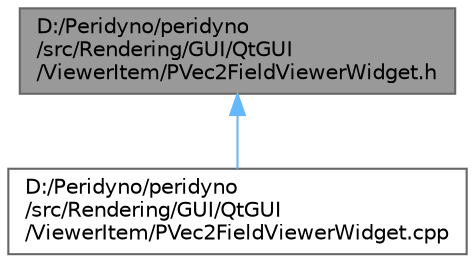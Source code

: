digraph "D:/Peridyno/peridyno/src/Rendering/GUI/QtGUI/ViewerItem/PVec2FieldViewerWidget.h"
{
 // LATEX_PDF_SIZE
  bgcolor="transparent";
  edge [fontname=Helvetica,fontsize=10,labelfontname=Helvetica,labelfontsize=10];
  node [fontname=Helvetica,fontsize=10,shape=box,height=0.2,width=0.4];
  Node1 [id="Node000001",label="D:/Peridyno/peridyno\l/src/Rendering/GUI/QtGUI\l/ViewerItem/PVec2FieldViewerWidget.h",height=0.2,width=0.4,color="gray40", fillcolor="grey60", style="filled", fontcolor="black",tooltip=" "];
  Node1 -> Node2 [id="edge1_Node000001_Node000002",dir="back",color="steelblue1",style="solid",tooltip=" "];
  Node2 [id="Node000002",label="D:/Peridyno/peridyno\l/src/Rendering/GUI/QtGUI\l/ViewerItem/PVec2FieldViewerWidget.cpp",height=0.2,width=0.4,color="grey40", fillcolor="white", style="filled",URL="$_p_vec2_field_viewer_widget_8cpp.html",tooltip=" "];
}
